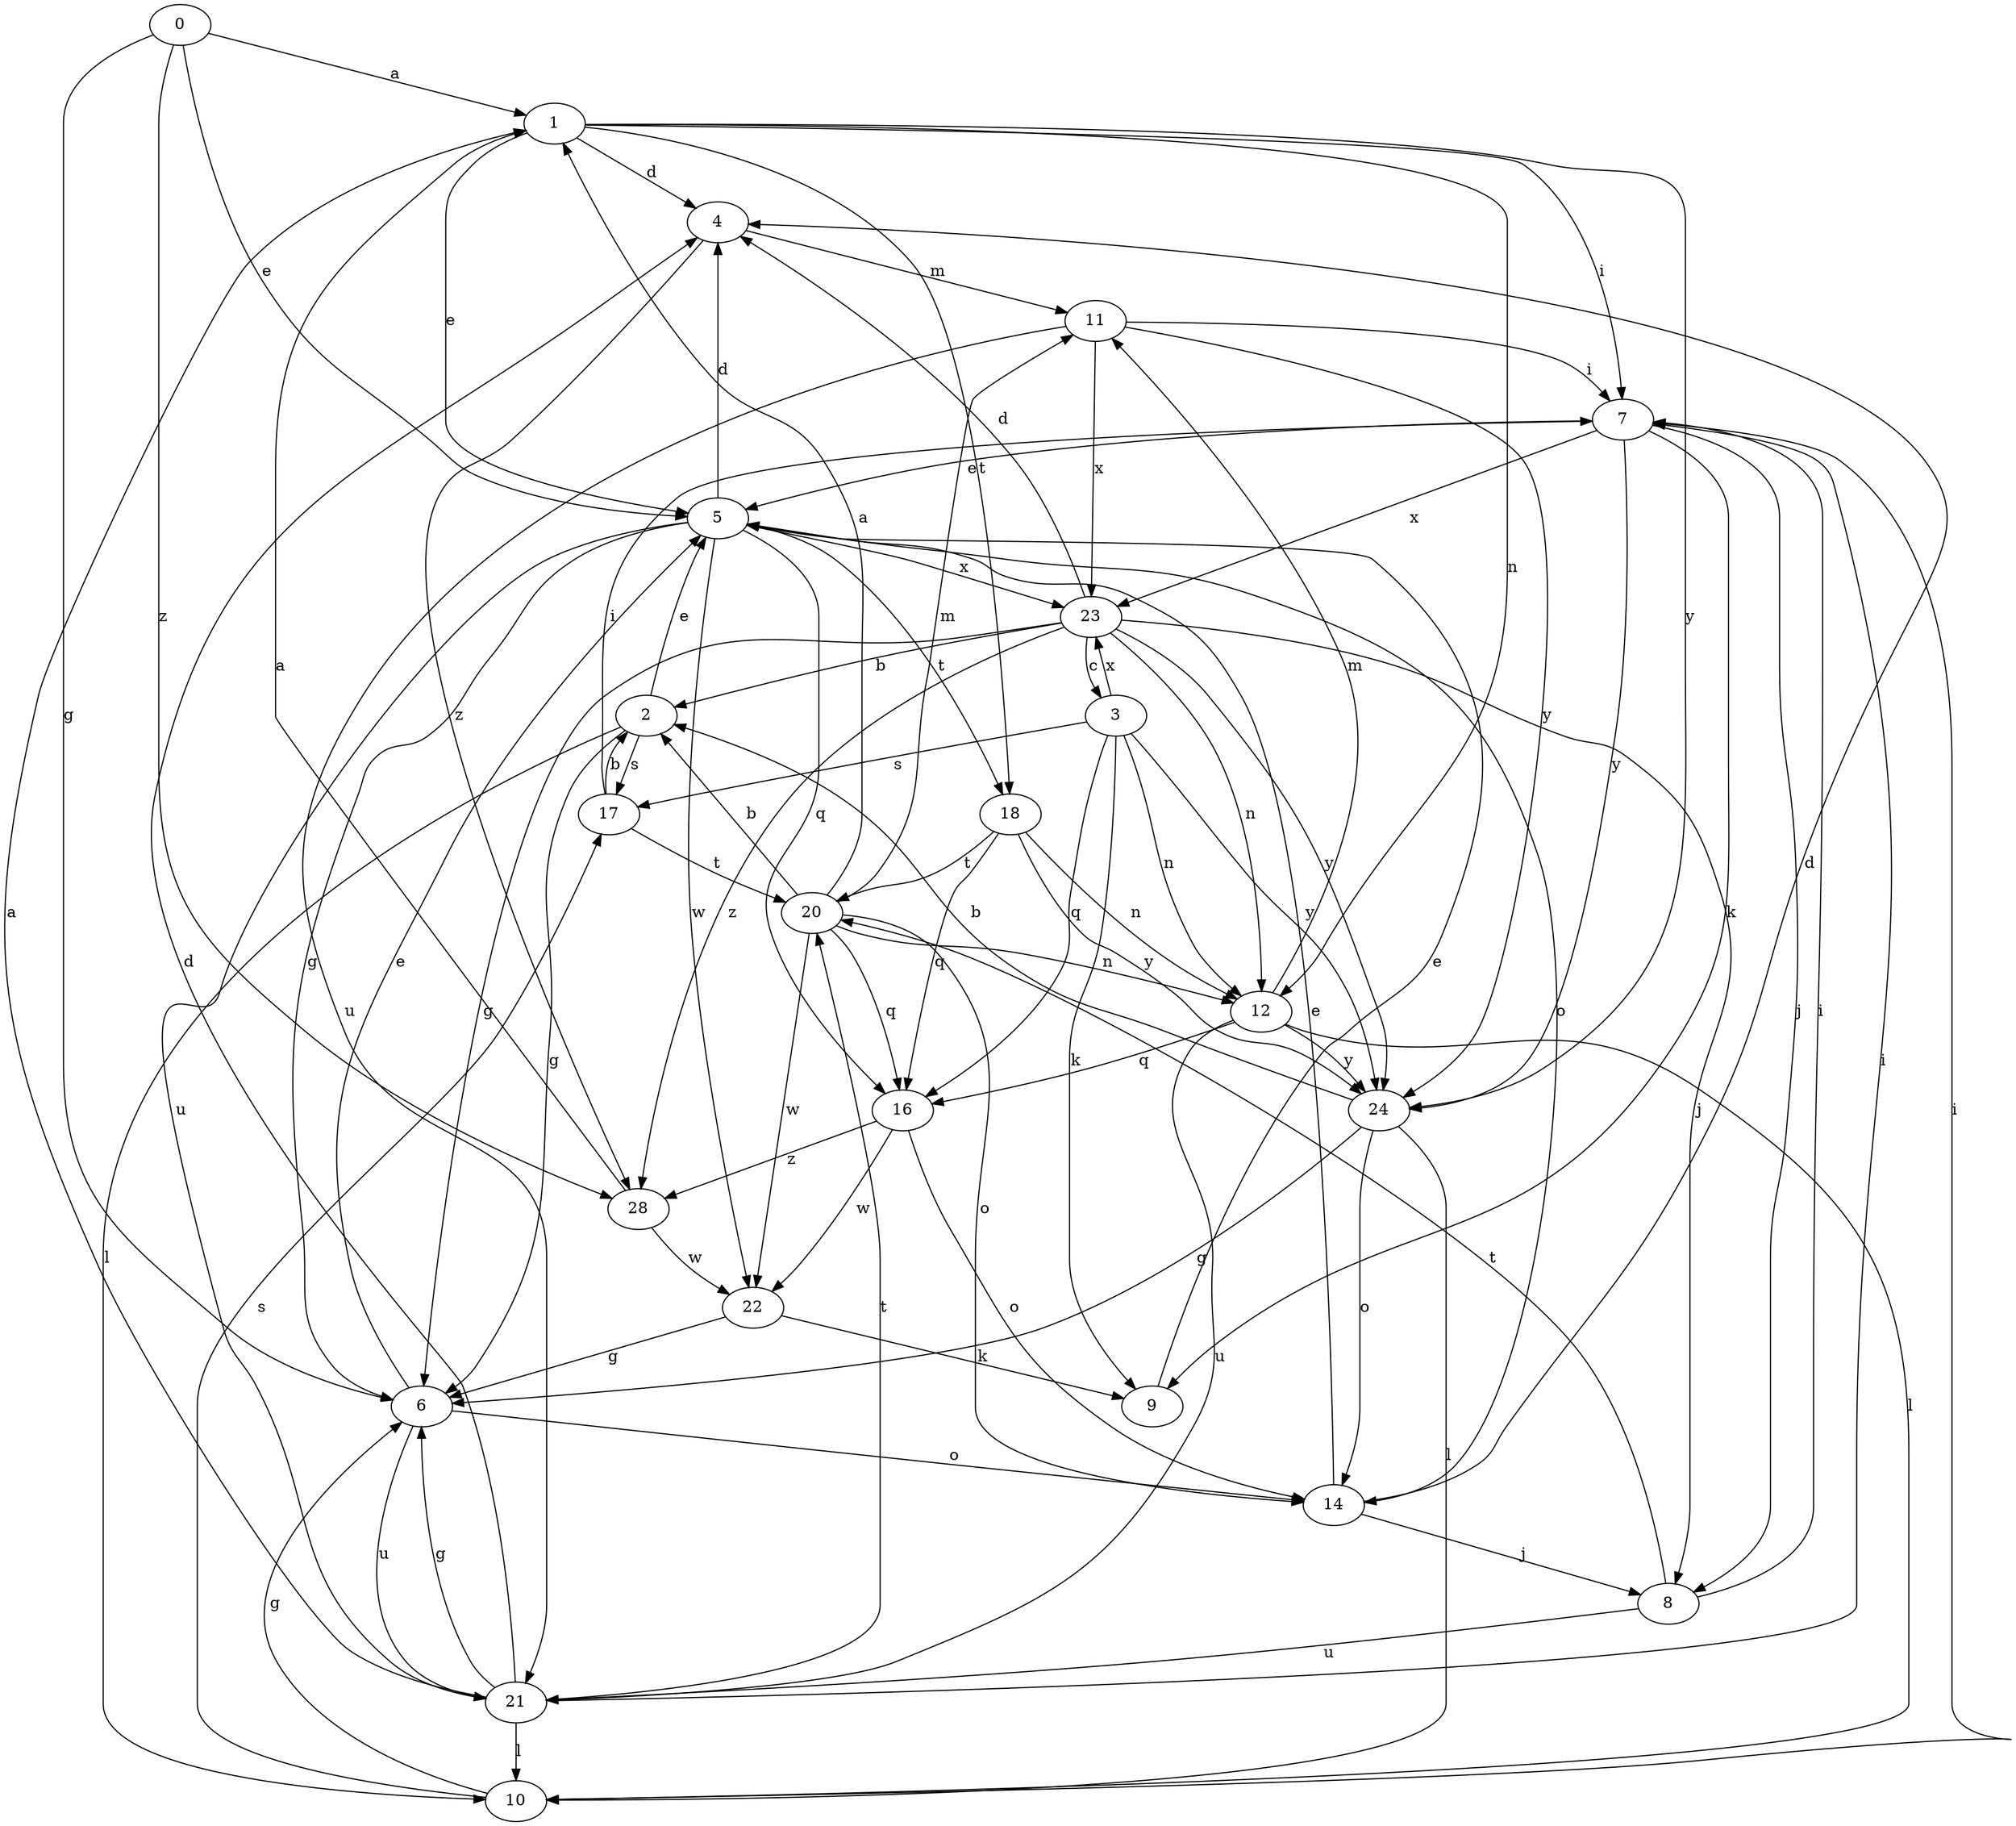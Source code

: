 strict digraph  {
0;
1;
2;
3;
4;
5;
6;
7;
8;
9;
10;
11;
12;
14;
16;
17;
18;
20;
21;
22;
23;
24;
28;
0 -> 1  [label=a];
0 -> 5  [label=e];
0 -> 6  [label=g];
0 -> 28  [label=z];
1 -> 4  [label=d];
1 -> 5  [label=e];
1 -> 7  [label=i];
1 -> 12  [label=n];
1 -> 18  [label=t];
1 -> 24  [label=y];
2 -> 5  [label=e];
2 -> 6  [label=g];
2 -> 10  [label=l];
2 -> 17  [label=s];
3 -> 9  [label=k];
3 -> 12  [label=n];
3 -> 16  [label=q];
3 -> 17  [label=s];
3 -> 23  [label=x];
3 -> 24  [label=y];
4 -> 11  [label=m];
4 -> 28  [label=z];
5 -> 4  [label=d];
5 -> 6  [label=g];
5 -> 14  [label=o];
5 -> 16  [label=q];
5 -> 18  [label=t];
5 -> 21  [label=u];
5 -> 22  [label=w];
5 -> 23  [label=x];
6 -> 5  [label=e];
6 -> 14  [label=o];
6 -> 21  [label=u];
7 -> 5  [label=e];
7 -> 8  [label=j];
7 -> 9  [label=k];
7 -> 23  [label=x];
7 -> 24  [label=y];
8 -> 7  [label=i];
8 -> 20  [label=t];
8 -> 21  [label=u];
9 -> 5  [label=e];
10 -> 6  [label=g];
10 -> 7  [label=i];
10 -> 17  [label=s];
11 -> 7  [label=i];
11 -> 21  [label=u];
11 -> 23  [label=x];
11 -> 24  [label=y];
12 -> 10  [label=l];
12 -> 11  [label=m];
12 -> 16  [label=q];
12 -> 21  [label=u];
12 -> 24  [label=y];
14 -> 4  [label=d];
14 -> 5  [label=e];
14 -> 8  [label=j];
16 -> 14  [label=o];
16 -> 22  [label=w];
16 -> 28  [label=z];
17 -> 2  [label=b];
17 -> 7  [label=i];
17 -> 20  [label=t];
18 -> 12  [label=n];
18 -> 16  [label=q];
18 -> 20  [label=t];
18 -> 24  [label=y];
20 -> 1  [label=a];
20 -> 2  [label=b];
20 -> 11  [label=m];
20 -> 12  [label=n];
20 -> 14  [label=o];
20 -> 16  [label=q];
20 -> 22  [label=w];
21 -> 1  [label=a];
21 -> 4  [label=d];
21 -> 6  [label=g];
21 -> 7  [label=i];
21 -> 10  [label=l];
21 -> 20  [label=t];
22 -> 6  [label=g];
22 -> 9  [label=k];
23 -> 2  [label=b];
23 -> 3  [label=c];
23 -> 4  [label=d];
23 -> 6  [label=g];
23 -> 8  [label=j];
23 -> 12  [label=n];
23 -> 24  [label=y];
23 -> 28  [label=z];
24 -> 2  [label=b];
24 -> 6  [label=g];
24 -> 10  [label=l];
24 -> 14  [label=o];
28 -> 1  [label=a];
28 -> 22  [label=w];
}
